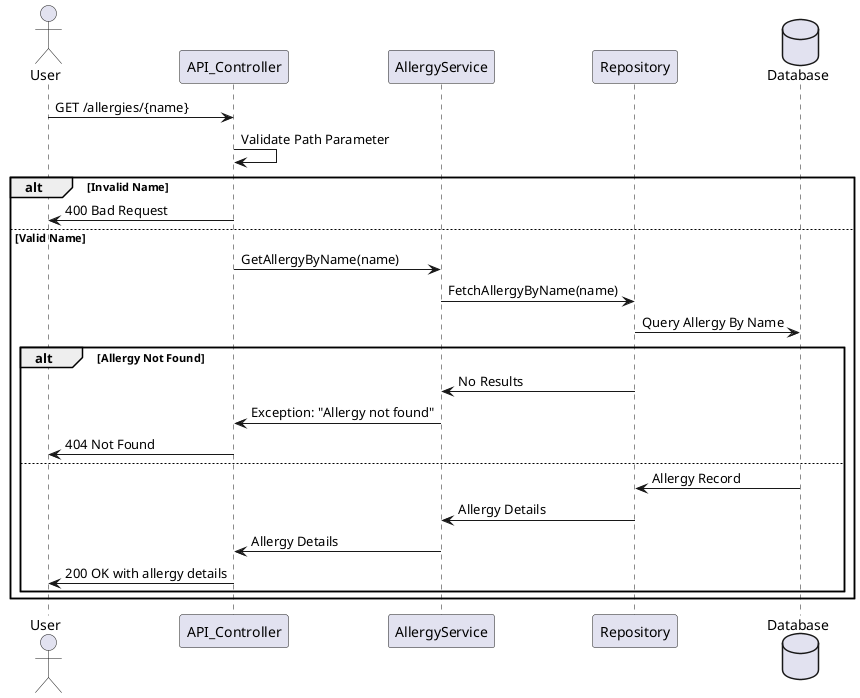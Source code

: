 @startuml
actor User
participant API_Controller
participant AllergyService
participant Repository
database Database

User -> API_Controller: GET /allergies/{name}
API_Controller -> API_Controller: Validate Path Parameter
alt Invalid Name
    API_Controller -> User: 400 Bad Request
else Valid Name
    API_Controller -> AllergyService: GetAllergyByName(name)
    AllergyService -> Repository: FetchAllergyByName(name)
    Repository -> Database: Query Allergy By Name
    alt Allergy Not Found
        Repository -> AllergyService: No Results
        AllergyService -> API_Controller: Exception: "Allergy not found"
        API_Controller -> User: 404 Not Found
    else
        Database -> Repository: Allergy Record
        Repository -> AllergyService: Allergy Details
        AllergyService -> API_Controller: Allergy Details
        API_Controller -> User: 200 OK with allergy details
    end
end
@enduml
